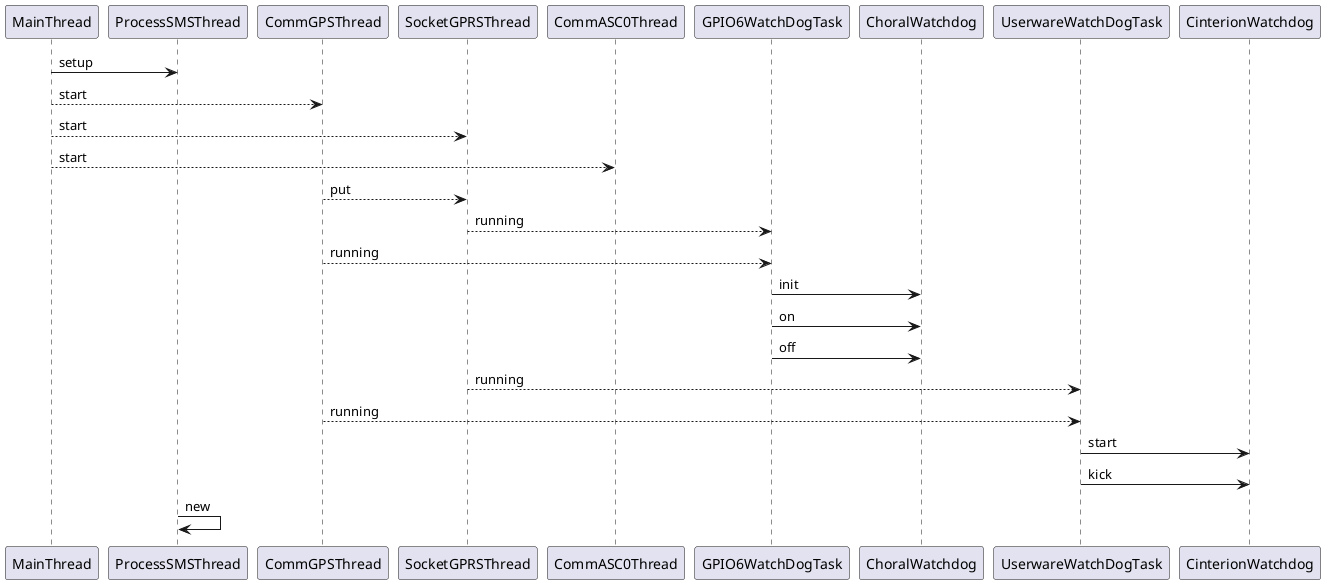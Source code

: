 @startuml
MainThread -> ProcessSMSThread: setup
MainThread ---> CommGPSThread: start
MainThread ---> SocketGPRSThread: start
MainThread ---> CommASC0Thread: start

CommGPSThread ---> SocketGPRSThread: put

SocketGPRSThread ---> GPIO6WatchDogTask: running
CommGPSThread ---> GPIO6WatchDogTask: running

GPIO6WatchDogTask -> ChoralWatchdog: init
GPIO6WatchDogTask -> ChoralWatchdog: on
GPIO6WatchDogTask -> ChoralWatchdog: off

SocketGPRSThread ---> UserwareWatchDogTask: running
CommGPSThread ---> UserwareWatchDogTask: running

UserwareWatchDogTask -> CinterionWatchdog: start
UserwareWatchDogTask -> CinterionWatchdog: kick

ProcessSMSThread -> ProcessSMSThread: new

@enduml
